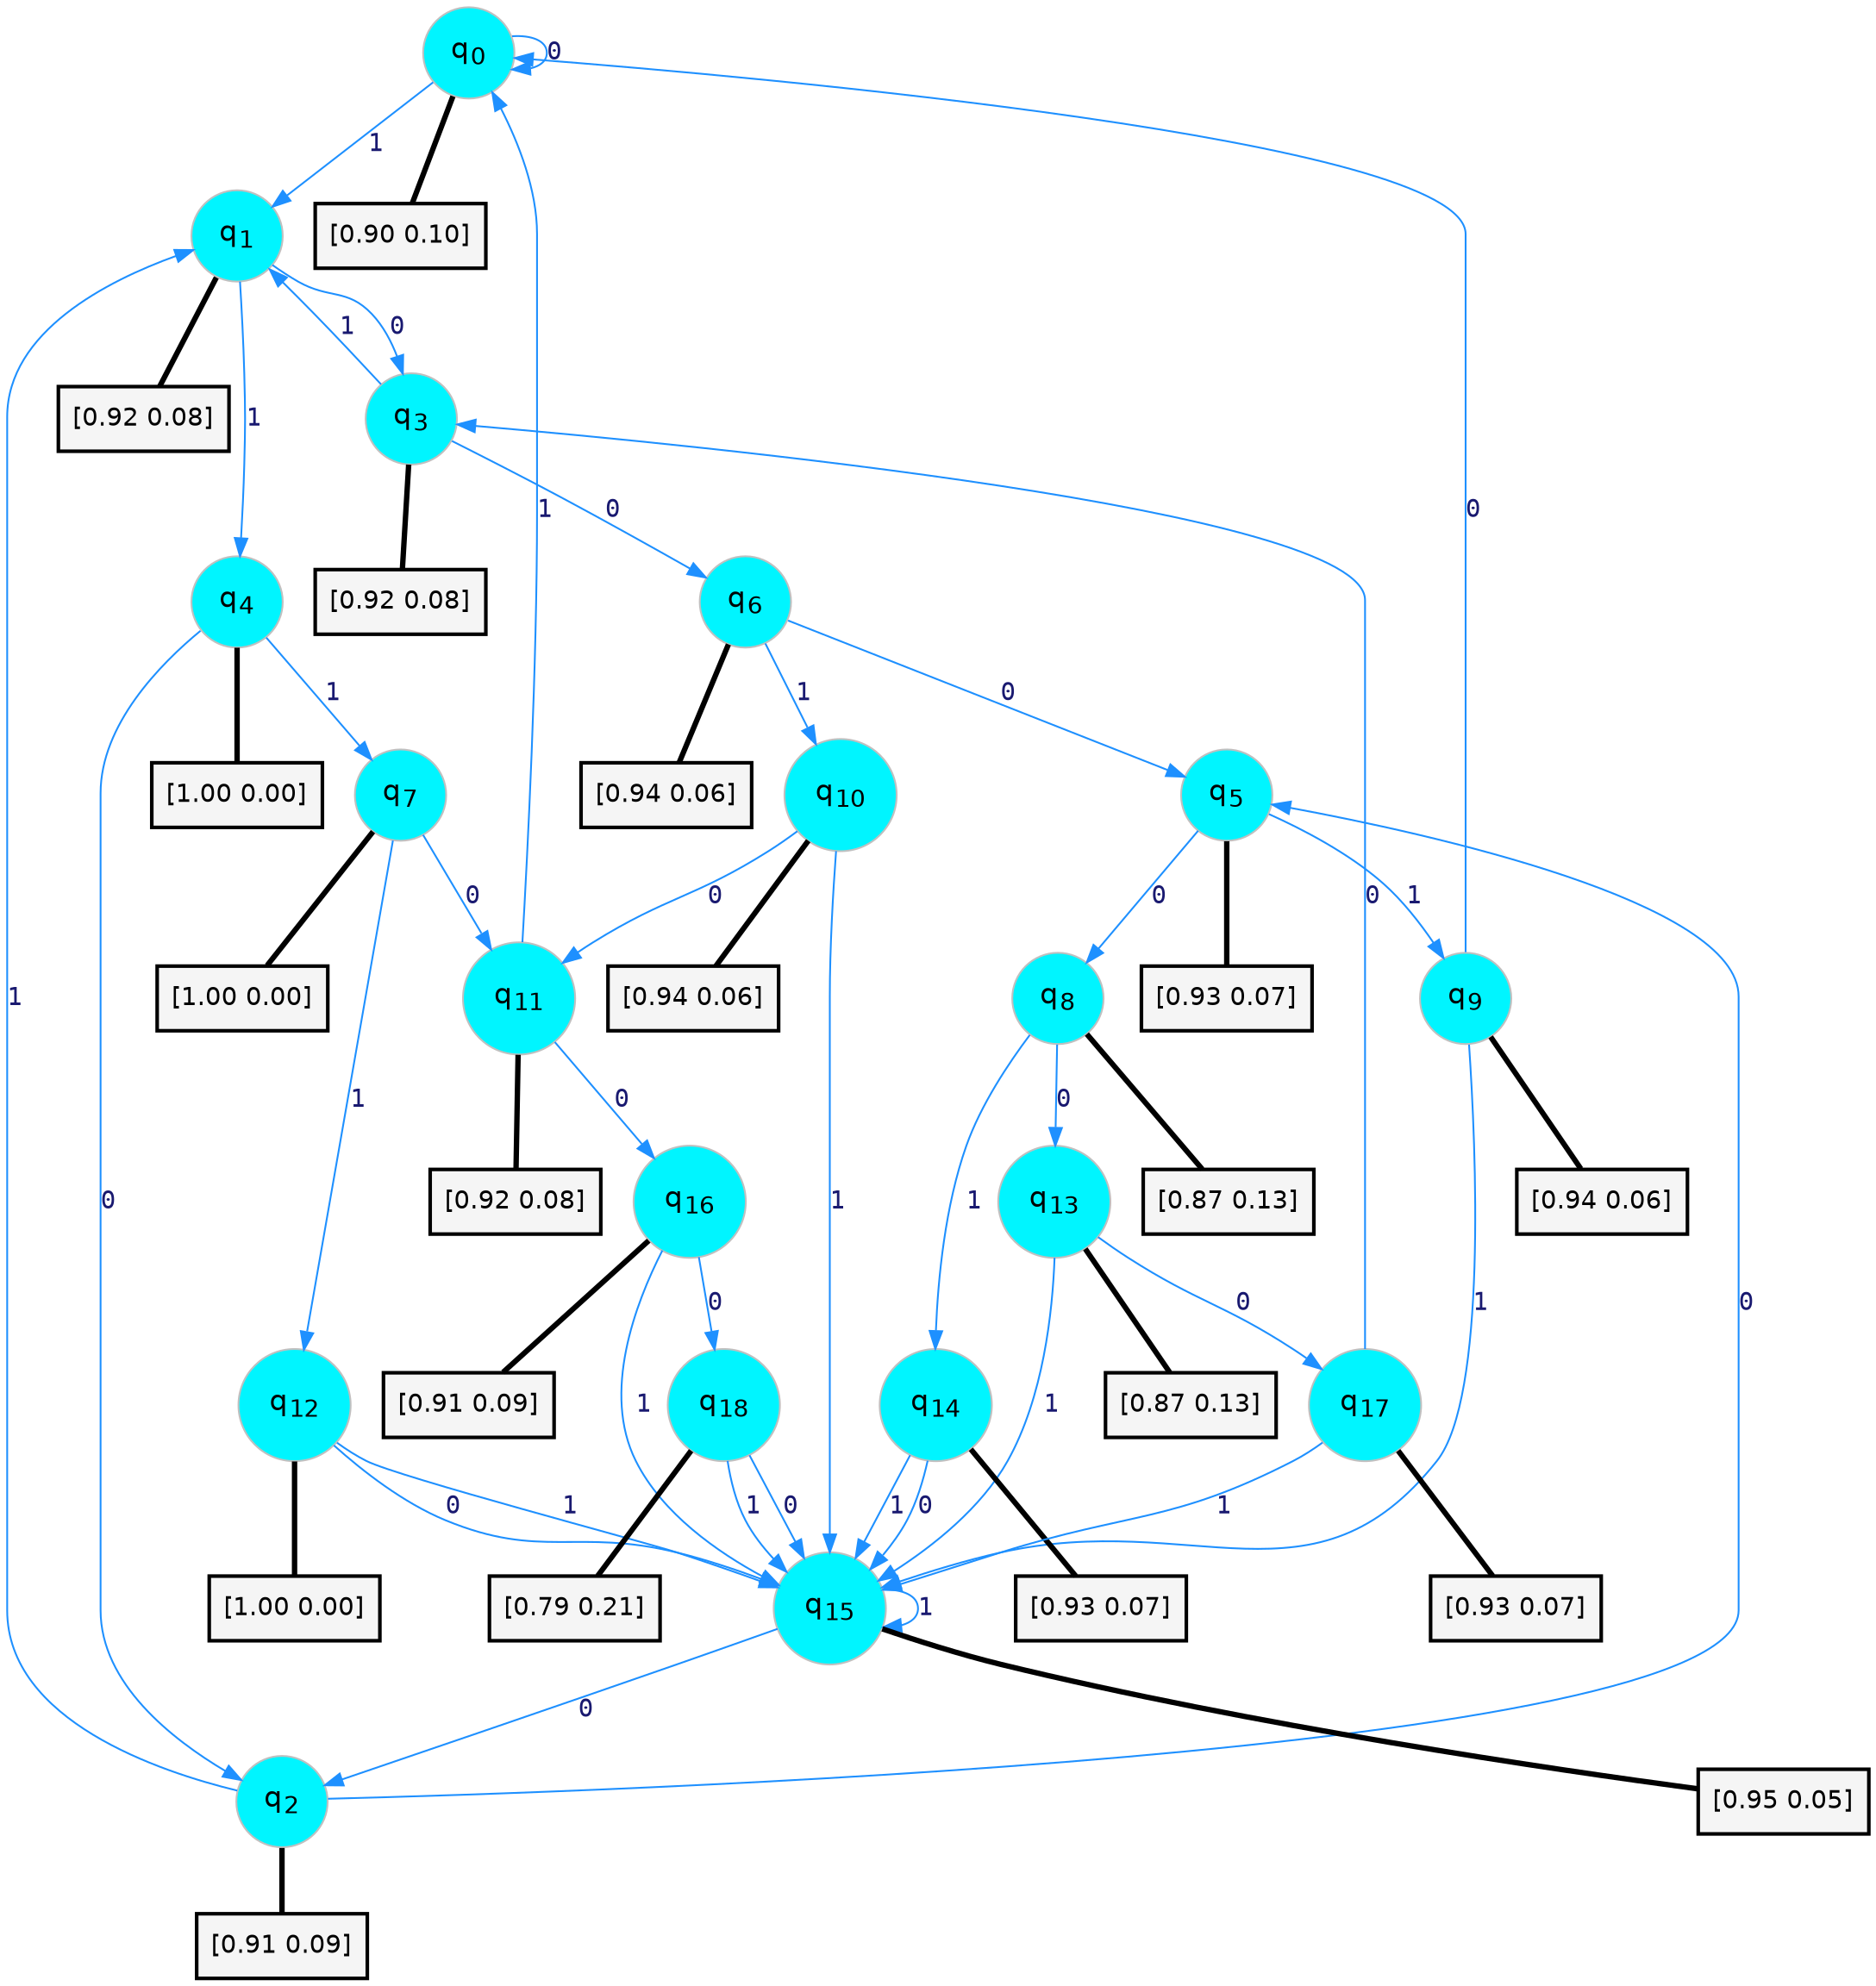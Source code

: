 digraph G {
graph [
bgcolor=transparent, dpi=300, rankdir=TD, size="40,25"];
node [
color=gray, fillcolor=turquoise1, fontcolor=black, fontname=Helvetica, fontsize=16, fontweight=bold, shape=circle, style=filled];
edge [
arrowsize=1, color=dodgerblue1, fontcolor=midnightblue, fontname=courier, fontweight=bold, penwidth=1, style=solid, weight=20];
0[label=<q<SUB>0</SUB>>];
1[label=<q<SUB>1</SUB>>];
2[label=<q<SUB>2</SUB>>];
3[label=<q<SUB>3</SUB>>];
4[label=<q<SUB>4</SUB>>];
5[label=<q<SUB>5</SUB>>];
6[label=<q<SUB>6</SUB>>];
7[label=<q<SUB>7</SUB>>];
8[label=<q<SUB>8</SUB>>];
9[label=<q<SUB>9</SUB>>];
10[label=<q<SUB>10</SUB>>];
11[label=<q<SUB>11</SUB>>];
12[label=<q<SUB>12</SUB>>];
13[label=<q<SUB>13</SUB>>];
14[label=<q<SUB>14</SUB>>];
15[label=<q<SUB>15</SUB>>];
16[label=<q<SUB>16</SUB>>];
17[label=<q<SUB>17</SUB>>];
18[label=<q<SUB>18</SUB>>];
19[label="[0.90 0.10]", shape=box,fontcolor=black, fontname=Helvetica, fontsize=14, penwidth=2, fillcolor=whitesmoke,color=black];
20[label="[0.92 0.08]", shape=box,fontcolor=black, fontname=Helvetica, fontsize=14, penwidth=2, fillcolor=whitesmoke,color=black];
21[label="[0.91 0.09]", shape=box,fontcolor=black, fontname=Helvetica, fontsize=14, penwidth=2, fillcolor=whitesmoke,color=black];
22[label="[0.92 0.08]", shape=box,fontcolor=black, fontname=Helvetica, fontsize=14, penwidth=2, fillcolor=whitesmoke,color=black];
23[label="[1.00 0.00]", shape=box,fontcolor=black, fontname=Helvetica, fontsize=14, penwidth=2, fillcolor=whitesmoke,color=black];
24[label="[0.93 0.07]", shape=box,fontcolor=black, fontname=Helvetica, fontsize=14, penwidth=2, fillcolor=whitesmoke,color=black];
25[label="[0.94 0.06]", shape=box,fontcolor=black, fontname=Helvetica, fontsize=14, penwidth=2, fillcolor=whitesmoke,color=black];
26[label="[1.00 0.00]", shape=box,fontcolor=black, fontname=Helvetica, fontsize=14, penwidth=2, fillcolor=whitesmoke,color=black];
27[label="[0.87 0.13]", shape=box,fontcolor=black, fontname=Helvetica, fontsize=14, penwidth=2, fillcolor=whitesmoke,color=black];
28[label="[0.94 0.06]", shape=box,fontcolor=black, fontname=Helvetica, fontsize=14, penwidth=2, fillcolor=whitesmoke,color=black];
29[label="[0.94 0.06]", shape=box,fontcolor=black, fontname=Helvetica, fontsize=14, penwidth=2, fillcolor=whitesmoke,color=black];
30[label="[0.92 0.08]", shape=box,fontcolor=black, fontname=Helvetica, fontsize=14, penwidth=2, fillcolor=whitesmoke,color=black];
31[label="[1.00 0.00]", shape=box,fontcolor=black, fontname=Helvetica, fontsize=14, penwidth=2, fillcolor=whitesmoke,color=black];
32[label="[0.87 0.13]", shape=box,fontcolor=black, fontname=Helvetica, fontsize=14, penwidth=2, fillcolor=whitesmoke,color=black];
33[label="[0.93 0.07]", shape=box,fontcolor=black, fontname=Helvetica, fontsize=14, penwidth=2, fillcolor=whitesmoke,color=black];
34[label="[0.95 0.05]", shape=box,fontcolor=black, fontname=Helvetica, fontsize=14, penwidth=2, fillcolor=whitesmoke,color=black];
35[label="[0.91 0.09]", shape=box,fontcolor=black, fontname=Helvetica, fontsize=14, penwidth=2, fillcolor=whitesmoke,color=black];
36[label="[0.93 0.07]", shape=box,fontcolor=black, fontname=Helvetica, fontsize=14, penwidth=2, fillcolor=whitesmoke,color=black];
37[label="[0.79 0.21]", shape=box,fontcolor=black, fontname=Helvetica, fontsize=14, penwidth=2, fillcolor=whitesmoke,color=black];
0->0 [label=0];
0->1 [label=1];
0->19 [arrowhead=none, penwidth=3,color=black];
1->3 [label=0];
1->4 [label=1];
1->20 [arrowhead=none, penwidth=3,color=black];
2->5 [label=0];
2->1 [label=1];
2->21 [arrowhead=none, penwidth=3,color=black];
3->6 [label=0];
3->1 [label=1];
3->22 [arrowhead=none, penwidth=3,color=black];
4->2 [label=0];
4->7 [label=1];
4->23 [arrowhead=none, penwidth=3,color=black];
5->8 [label=0];
5->9 [label=1];
5->24 [arrowhead=none, penwidth=3,color=black];
6->5 [label=0];
6->10 [label=1];
6->25 [arrowhead=none, penwidth=3,color=black];
7->11 [label=0];
7->12 [label=1];
7->26 [arrowhead=none, penwidth=3,color=black];
8->13 [label=0];
8->14 [label=1];
8->27 [arrowhead=none, penwidth=3,color=black];
9->0 [label=0];
9->15 [label=1];
9->28 [arrowhead=none, penwidth=3,color=black];
10->11 [label=0];
10->15 [label=1];
10->29 [arrowhead=none, penwidth=3,color=black];
11->16 [label=0];
11->0 [label=1];
11->30 [arrowhead=none, penwidth=3,color=black];
12->15 [label=0];
12->15 [label=1];
12->31 [arrowhead=none, penwidth=3,color=black];
13->17 [label=0];
13->15 [label=1];
13->32 [arrowhead=none, penwidth=3,color=black];
14->15 [label=0];
14->15 [label=1];
14->33 [arrowhead=none, penwidth=3,color=black];
15->2 [label=0];
15->15 [label=1];
15->34 [arrowhead=none, penwidth=3,color=black];
16->18 [label=0];
16->15 [label=1];
16->35 [arrowhead=none, penwidth=3,color=black];
17->3 [label=0];
17->15 [label=1];
17->36 [arrowhead=none, penwidth=3,color=black];
18->15 [label=0];
18->15 [label=1];
18->37 [arrowhead=none, penwidth=3,color=black];
}
